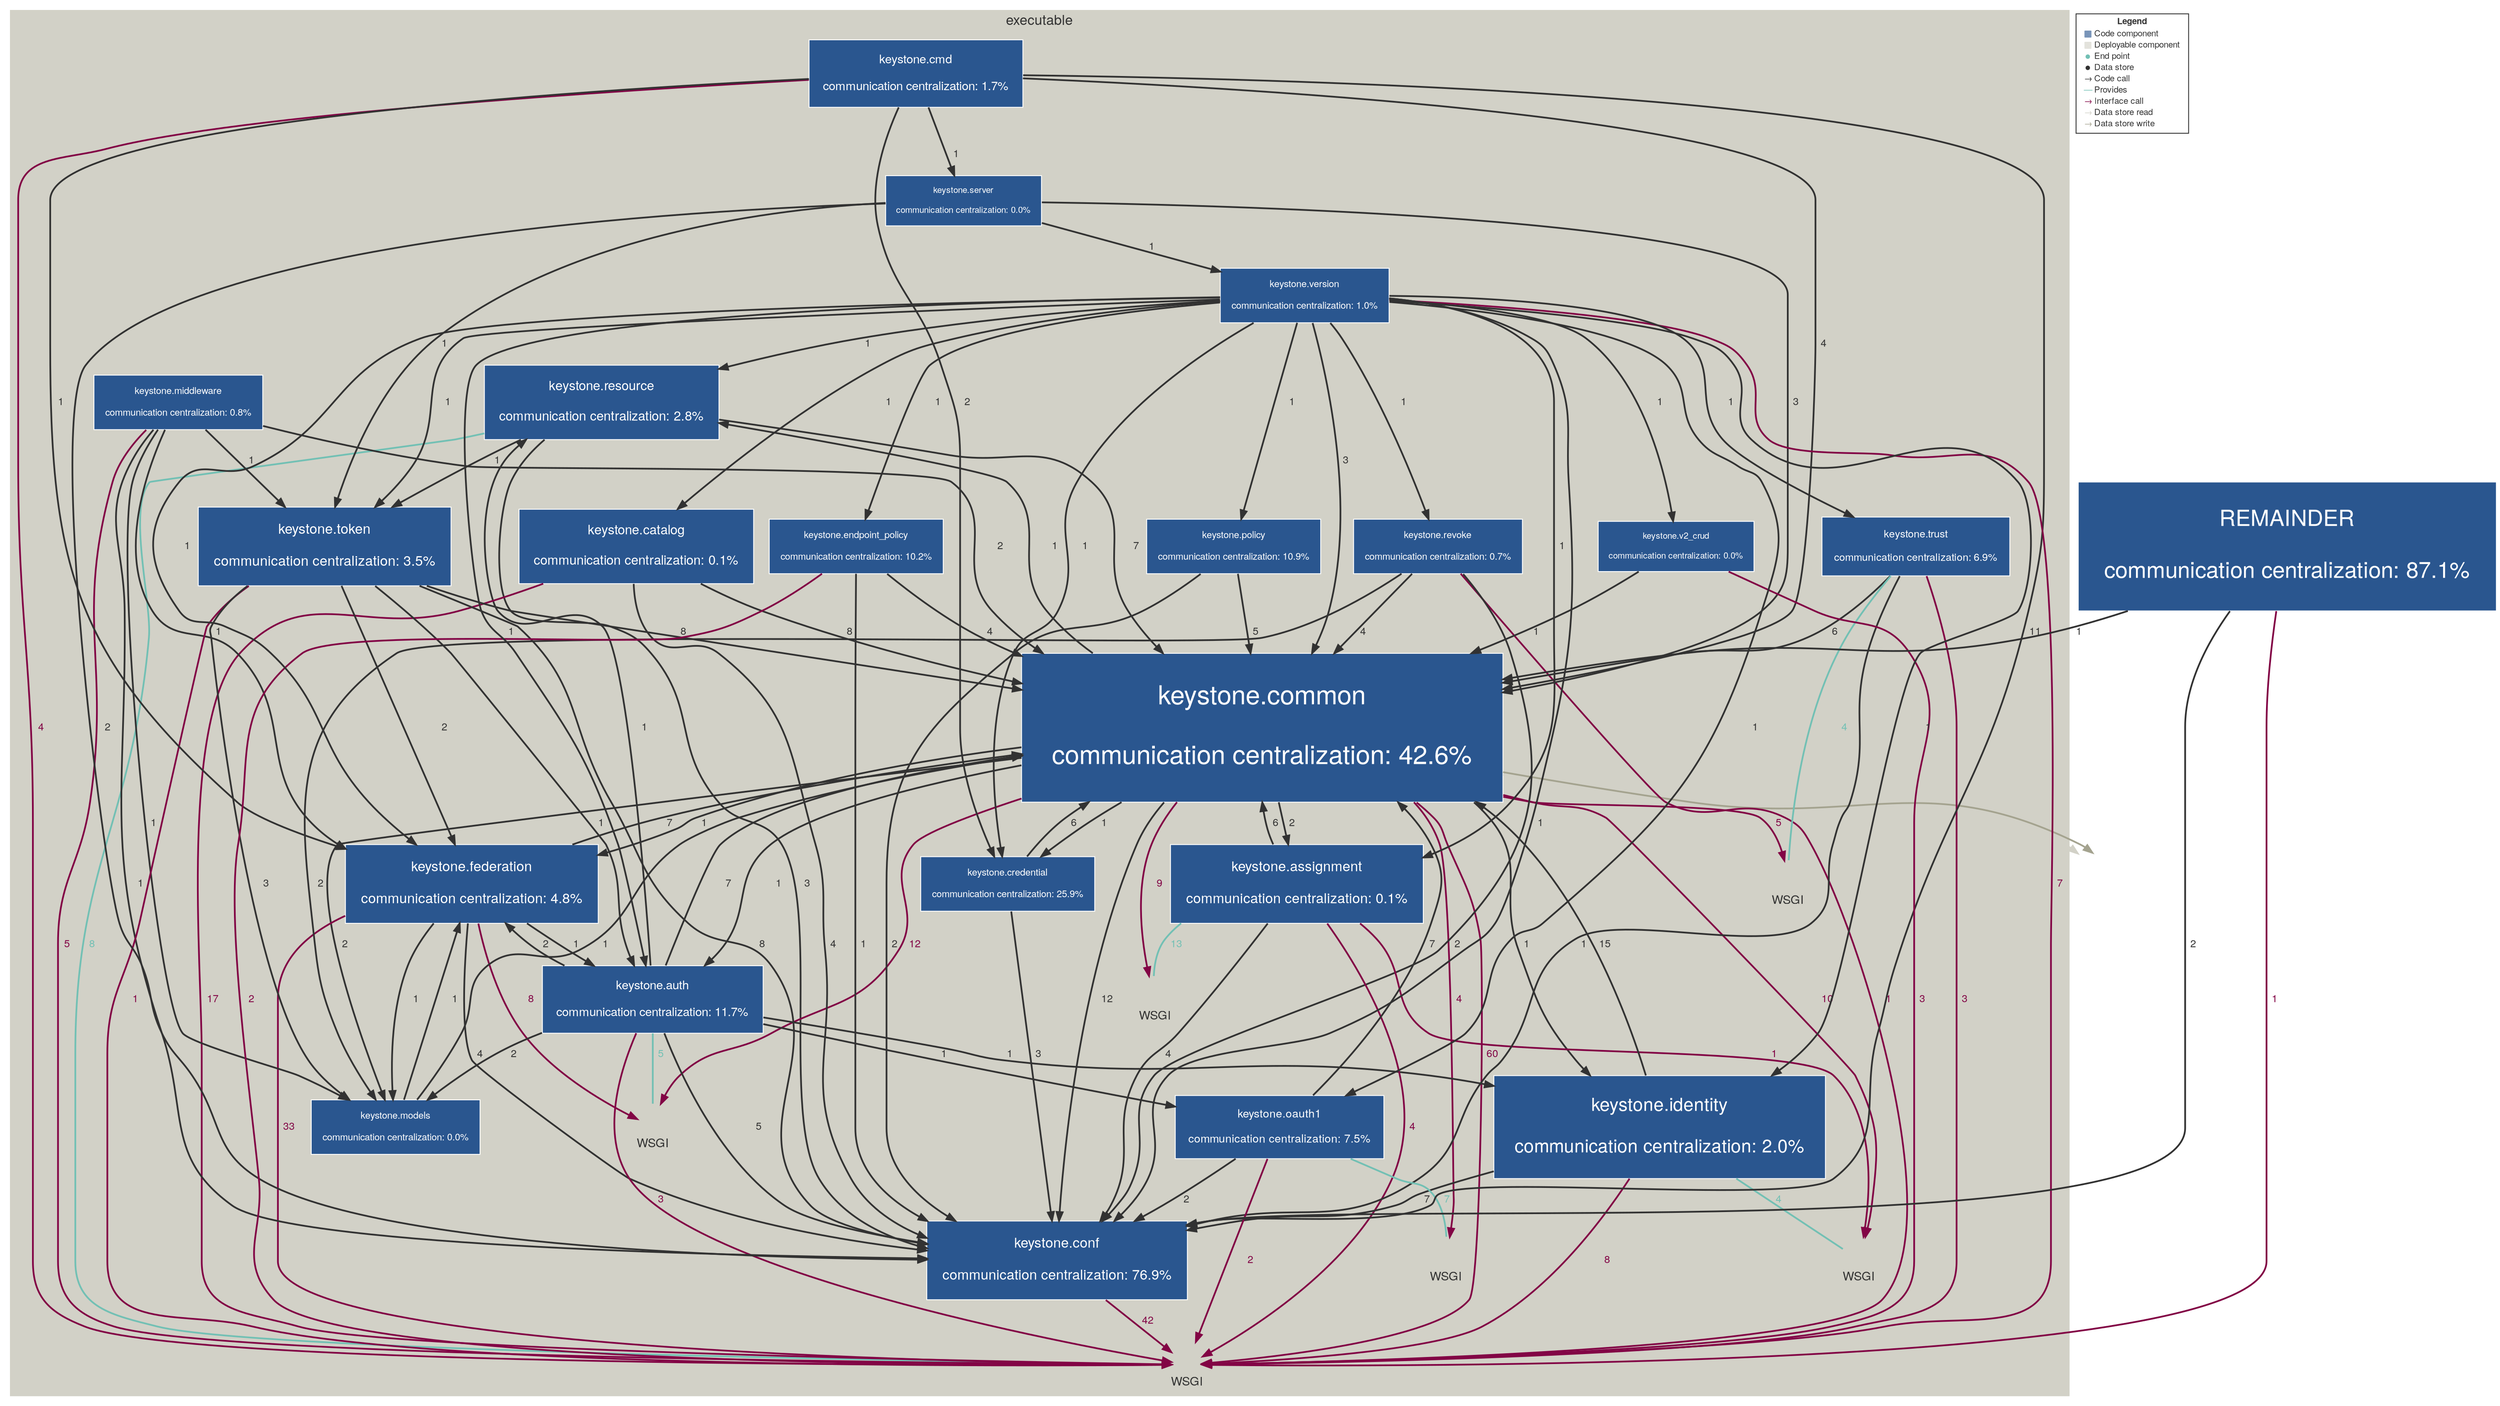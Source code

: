 digraph "Graph" {
compound=true
rankdir=TD
subgraph "cluster-keystone" {
style="filled"
color="#D2D1C7"
fontname="Helvetica Neue"
fontsize="16"
fontcolor="#323232"
label="executable"
"keystone.resource@keystone" [ shape="box" style="filled" fillcolor="#2A568F" penwidth="1" color="#FFFFFF" fontname="Helvetica Neue" fontcolor="#FFFFFF" fontsize="15" margin="0.24" label="keystone.resource

communication centralization: 2.8%" ]
"INTERFACE-WSGI@keystone.resource@keystone" [ shape="box" penwidth="0" fontname="Helvetica Neue" fontcolor="#323232" fontsize="14" image="icon-endpoint.png" width="0.500" height="0.750" fixedsize="true" labelloc="b" label="WSGI" ]
"keystone.common@keystone" [ shape="box" style="filled" fillcolor="#2A568F" penwidth="1" color="#FFFFFF" fontname="Helvetica Neue" fontcolor="#FFFFFF" fontsize="30" margin="0.48" label="keystone.common

communication centralization: 42.6%" ]
"keystone.federation@keystone" [ shape="box" style="filled" fillcolor="#2A568F" penwidth="1" color="#FFFFFF" fontname="Helvetica Neue" fontcolor="#FFFFFF" fontsize="16" margin="0.256" label="keystone.federation

communication centralization: 4.8%" ]
"keystone.models@keystone" [ shape="box" style="filled" fillcolor="#2A568F" penwidth="1" color="#FFFFFF" fontname="Helvetica Neue" fontcolor="#FFFFFF" fontsize="11" margin="0.176" label="keystone.models

communication centralization: 0.0%" ]
"keystone.revoke@keystone" [ shape="box" style="filled" fillcolor="#2A568F" penwidth="1" color="#FFFFFF" fontname="Helvetica Neue" fontcolor="#FFFFFF" fontsize="11" margin="0.176" label="keystone.revoke

communication centralization: 0.7%" ]
"keystone.auth@keystone" [ shape="box" style="filled" fillcolor="#2A568F" penwidth="1" color="#FFFFFF" fontname="Helvetica Neue" fontcolor="#FFFFFF" fontsize="14" margin="0.224" label="keystone.auth

communication centralization: 11.7%" ]
"INTERFACE-WSGI@keystone.auth@keystone" [ shape="box" penwidth="0" fontname="Helvetica Neue" fontcolor="#323232" fontsize="14" image="icon-endpoint.png" width="0.500" height="0.750" fixedsize="true" labelloc="b" label="WSGI" ]
"keystone.catalog@keystone" [ shape="box" style="filled" fillcolor="#2A568F" penwidth="1" color="#FFFFFF" fontname="Helvetica Neue" fontcolor="#FFFFFF" fontsize="15" margin="0.24" label="keystone.catalog

communication centralization: 0.1%" ]
"keystone.middleware@keystone" [ shape="box" style="filled" fillcolor="#2A568F" penwidth="1" color="#FFFFFF" fontname="Helvetica Neue" fontcolor="#FFFFFF" fontsize="11" margin="0.176" label="keystone.middleware

communication centralization: 0.8%" ]
"keystone.assignment@keystone" [ shape="box" style="filled" fillcolor="#2A568F" penwidth="1" color="#FFFFFF" fontname="Helvetica Neue" fontcolor="#FFFFFF" fontsize="16" margin="0.256" label="keystone.assignment

communication centralization: 0.1%" ]
"INTERFACE-WSGI@keystone.assignment@keystone" [ shape="box" penwidth="0" fontname="Helvetica Neue" fontcolor="#323232" fontsize="14" image="icon-endpoint.png" width="0.500" height="0.750" fixedsize="true" labelloc="b" label="WSGI" ]
"keystone.policy@keystone" [ shape="box" style="filled" fillcolor="#2A568F" penwidth="1" color="#FFFFFF" fontname="Helvetica Neue" fontcolor="#FFFFFF" fontsize="11" margin="0.176" label="keystone.policy

communication centralization: 10.9%" ]
"keystone.token@keystone" [ shape="box" style="filled" fillcolor="#2A568F" penwidth="1" color="#FFFFFF" fontname="Helvetica Neue" fontcolor="#FFFFFF" fontsize="16" margin="0.256" label="keystone.token

communication centralization: 3.5%" ]
"keystone.identity@keystone" [ shape="box" style="filled" fillcolor="#2A568F" penwidth="1" color="#FFFFFF" fontname="Helvetica Neue" fontcolor="#FFFFFF" fontsize="21" margin="0.336" label="keystone.identity

communication centralization: 2.0%" ]
"INTERFACE-WSGI@keystone.identity@keystone" [ shape="box" penwidth="0" fontname="Helvetica Neue" fontcolor="#323232" fontsize="14" image="icon-endpoint.png" width="0.500" height="0.750" fixedsize="true" labelloc="b" label="WSGI" ]
"keystone.trust@keystone" [ shape="box" style="filled" fillcolor="#2A568F" penwidth="1" color="#FFFFFF" fontname="Helvetica Neue" fontcolor="#FFFFFF" fontsize="12" margin="0.192" label="keystone.trust

communication centralization: 6.9%" ]
"INTERFACE-WSGI@keystone.trust@keystone" [ shape="box" penwidth="0" fontname="Helvetica Neue" fontcolor="#323232" fontsize="14" image="icon-endpoint.png" width="0.500" height="0.750" fixedsize="true" labelloc="b" label="WSGI" ]
"keystone.oauth1@keystone" [ shape="box" style="filled" fillcolor="#2A568F" penwidth="1" color="#FFFFFF" fontname="Helvetica Neue" fontcolor="#FFFFFF" fontsize="13" margin="0.20800000000000002" label="keystone.oauth1

communication centralization: 7.5%" ]
"INTERFACE-WSGI@keystone.oauth1@keystone" [ shape="box" penwidth="0" fontname="Helvetica Neue" fontcolor="#323232" fontsize="14" image="icon-endpoint.png" width="0.500" height="0.750" fixedsize="true" labelloc="b" label="WSGI" ]
"keystone.cmd@keystone" [ shape="box" style="filled" fillcolor="#2A568F" penwidth="1" color="#FFFFFF" fontname="Helvetica Neue" fontcolor="#FFFFFF" fontsize="14" margin="0.224" label="keystone.cmd

communication centralization: 1.7%" ]
"keystone.server@keystone" [ shape="box" style="filled" fillcolor="#2A568F" penwidth="1" color="#FFFFFF" fontname="Helvetica Neue" fontcolor="#FFFFFF" fontsize="10" margin="0.16" label="keystone.server

communication centralization: 0.0%" ]
"keystone.endpoint_policy@keystone" [ shape="box" style="filled" fillcolor="#2A568F" penwidth="1" color="#FFFFFF" fontname="Helvetica Neue" fontcolor="#FFFFFF" fontsize="11" margin="0.176" label="keystone.endpoint_policy

communication centralization: 10.2%" ]
"keystone.v2_crud@keystone" [ shape="box" style="filled" fillcolor="#2A568F" penwidth="1" color="#FFFFFF" fontname="Helvetica Neue" fontcolor="#FFFFFF" fontsize="10" margin="0.16" label="keystone.v2_crud

communication centralization: 0.0%" ]
"keystone.conf@keystone" [ shape="box" style="filled" fillcolor="#2A568F" penwidth="1" color="#FFFFFF" fontname="Helvetica Neue" fontcolor="#FFFFFF" fontsize="16" margin="0.256" label="keystone.conf

communication centralization: 76.9%" ]
"keystone.version@keystone" [ shape="box" style="filled" fillcolor="#2A568F" penwidth="1" color="#FFFFFF" fontname="Helvetica Neue" fontcolor="#FFFFFF" fontsize="11" margin="0.176" label="keystone.version

communication centralization: 1.0%" ]
"keystone.credential@keystone" [ shape="box" style="filled" fillcolor="#2A568F" penwidth="1" color="#FFFFFF" fontname="Helvetica Neue" fontcolor="#FFFFFF" fontsize="11" margin="0.176" label="keystone.credential

communication centralization: 25.9%" ]
}
"REMAINDER@NOT_DEPLOYED" [ shape="box" style="filled" fillcolor="#2A568F" penwidth="1" color="#FFFFFF" fontname="Helvetica Neue" fontcolor="#FFFFFF" fontsize="26" margin="0.41600000000000004" label="REMAINDER

communication centralization: 87.1%" ]
"15cd1788-1231-4e6e-9c41-bbcd42a2f4ff@NOT_DEPLOYED" [ shape="box" penwidth="0" fontname="Helvetica Neue" fontcolor="#323232" fontsize="16" image="icon-datastore.png" width="1.000" height="1.000" fixedsize="true" label="" ]
"keystone.resource@keystone" -> "keystone.common@keystone" [ penwidth="2" color="#323232" fontcolor="#323232" fontname="Helvetica Neue" fontsize="12" label="  7" ]
"keystone.resource@keystone" -> "keystone.token@keystone" [ penwidth="2" color="#323232" fontcolor="#323232" fontname="Helvetica Neue" fontsize="12" label="  1" ]
"keystone.resource@keystone" -> "keystone.conf@keystone" [ penwidth="2" color="#323232" fontcolor="#323232" fontname="Helvetica Neue" fontsize="12" label="  3" ]
"keystone.resource@keystone" -> "INTERFACE-WSGI@keystone.resource@keystone" [ penwidth="2" color="#72C0B4" fontcolor="#72C0B4" fontname="Helvetica Neue" fontsize="12" arrowhead="none" label="  8" ]
"keystone.common@keystone" -> "keystone.resource@keystone" [ penwidth="2" color="#323232" fontcolor="#323232" fontname="Helvetica Neue" fontsize="12" label="  1" ]
"keystone.common@keystone" -> "INTERFACE-WSGI@keystone.resource@keystone" [ penwidth="2" color="#820445" fontcolor="#820445" fontname="Helvetica Neue" fontsize="12" label="  60" ]
"keystone.common@keystone" -> "keystone.federation@keystone" [ penwidth="2" color="#323232" fontcolor="#323232" fontname="Helvetica Neue" fontsize="12" label="  1" ]
"keystone.common@keystone" -> "keystone.models@keystone" [ penwidth="2" color="#323232" fontcolor="#323232" fontname="Helvetica Neue" fontsize="12" label="  2" ]
"keystone.common@keystone" -> "keystone.auth@keystone" [ penwidth="2" color="#323232" fontcolor="#323232" fontname="Helvetica Neue" fontsize="12" label="  1" ]
"keystone.common@keystone" -> "INTERFACE-WSGI@keystone.auth@keystone" [ penwidth="2" color="#820445" fontcolor="#820445" fontname="Helvetica Neue" fontsize="12" label="  12" ]
"keystone.common@keystone" -> "keystone.assignment@keystone" [ penwidth="2" color="#323232" fontcolor="#323232" fontname="Helvetica Neue" fontsize="12" label="  2" ]
"keystone.common@keystone" -> "INTERFACE-WSGI@keystone.assignment@keystone" [ penwidth="2" color="#820445" fontcolor="#820445" fontname="Helvetica Neue" fontsize="12" label="  9" ]
"keystone.common@keystone" -> "keystone.identity@keystone" [ penwidth="2" color="#323232" fontcolor="#323232" fontname="Helvetica Neue" fontsize="12" label="  1" ]
"keystone.common@keystone" -> "INTERFACE-WSGI@keystone.identity@keystone" [ penwidth="2" color="#820445" fontcolor="#820445" fontname="Helvetica Neue" fontsize="12" label="  10" ]
"keystone.common@keystone" -> "INTERFACE-WSGI@keystone.trust@keystone" [ penwidth="2" color="#820445" fontcolor="#820445" fontname="Helvetica Neue" fontsize="12" label="  5" ]
"keystone.common@keystone" -> "INTERFACE-WSGI@keystone.oauth1@keystone" [ penwidth="2" color="#820445" fontcolor="#820445" fontname="Helvetica Neue" fontsize="12" label="  4" ]
"keystone.common@keystone" -> "keystone.conf@keystone" [ penwidth="2" color="#323232" fontcolor="#323232" fontname="Helvetica Neue" fontsize="12" label="  12" ]
"keystone.common@keystone" -> "keystone.credential@keystone" [ penwidth="2" color="#323232" fontcolor="#323232" fontname="Helvetica Neue" fontsize="12" label="  1" ]
"keystone.common@keystone" -> "15cd1788-1231-4e6e-9c41-bbcd42a2f4ff@NOT_DEPLOYED" [ penwidth="2" color="#D2D1C7" fontcolor="#D2D1C7" fontname="Helvetica Neue" fontsize="12" label="" ]
"keystone.common@keystone" -> "15cd1788-1231-4e6e-9c41-bbcd42a2f4ff@NOT_DEPLOYED" [ penwidth="2" color="#A4A38F" fontcolor="#A4A38F" fontname="Helvetica Neue" fontsize="12" label="" ]
"keystone.federation@keystone" -> "INTERFACE-WSGI@keystone.resource@keystone" [ penwidth="2" color="#820445" fontcolor="#820445" fontname="Helvetica Neue" fontsize="12" label="  33" ]
"keystone.federation@keystone" -> "keystone.common@keystone" [ penwidth="2" color="#323232" fontcolor="#323232" fontname="Helvetica Neue" fontsize="12" label="  7" ]
"keystone.federation@keystone" -> "keystone.models@keystone" [ penwidth="2" color="#323232" fontcolor="#323232" fontname="Helvetica Neue" fontsize="12" label="  1" ]
"keystone.federation@keystone" -> "keystone.auth@keystone" [ penwidth="2" color="#323232" fontcolor="#323232" fontname="Helvetica Neue" fontsize="12" label="  1" ]
"keystone.federation@keystone" -> "INTERFACE-WSGI@keystone.auth@keystone" [ penwidth="2" color="#820445" fontcolor="#820445" fontname="Helvetica Neue" fontsize="12" label="  8" ]
"keystone.federation@keystone" -> "keystone.conf@keystone" [ penwidth="2" color="#323232" fontcolor="#323232" fontname="Helvetica Neue" fontsize="12" label="  4" ]
"keystone.models@keystone" -> "keystone.common@keystone" [ penwidth="2" color="#323232" fontcolor="#323232" fontname="Helvetica Neue" fontsize="12" label="  1" ]
"keystone.models@keystone" -> "keystone.federation@keystone" [ penwidth="2" color="#323232" fontcolor="#323232" fontname="Helvetica Neue" fontsize="12" label="  1" ]
"keystone.revoke@keystone" -> "INTERFACE-WSGI@keystone.resource@keystone" [ penwidth="2" color="#820445" fontcolor="#820445" fontname="Helvetica Neue" fontsize="12" label="  1" ]
"keystone.revoke@keystone" -> "keystone.common@keystone" [ penwidth="2" color="#323232" fontcolor="#323232" fontname="Helvetica Neue" fontsize="12" label="  4" ]
"keystone.revoke@keystone" -> "keystone.models@keystone" [ penwidth="2" color="#323232" fontcolor="#323232" fontname="Helvetica Neue" fontsize="12" label="  2" ]
"keystone.revoke@keystone" -> "keystone.conf@keystone" [ penwidth="2" color="#323232" fontcolor="#323232" fontname="Helvetica Neue" fontsize="12" label="  2" ]
"keystone.auth@keystone" -> "keystone.resource@keystone" [ penwidth="2" color="#323232" fontcolor="#323232" fontname="Helvetica Neue" fontsize="12" label="  1" ]
"keystone.auth@keystone" -> "INTERFACE-WSGI@keystone.resource@keystone" [ penwidth="2" color="#820445" fontcolor="#820445" fontname="Helvetica Neue" fontsize="12" label="  3" ]
"keystone.auth@keystone" -> "keystone.common@keystone" [ penwidth="2" color="#323232" fontcolor="#323232" fontname="Helvetica Neue" fontsize="12" label="  7" ]
"keystone.auth@keystone" -> "keystone.federation@keystone" [ penwidth="2" color="#323232" fontcolor="#323232" fontname="Helvetica Neue" fontsize="12" label="  2" ]
"keystone.auth@keystone" -> "keystone.models@keystone" [ penwidth="2" color="#323232" fontcolor="#323232" fontname="Helvetica Neue" fontsize="12" label="  2" ]
"keystone.auth@keystone" -> "keystone.identity@keystone" [ penwidth="2" color="#323232" fontcolor="#323232" fontname="Helvetica Neue" fontsize="12" label="  1" ]
"keystone.auth@keystone" -> "keystone.oauth1@keystone" [ penwidth="2" color="#323232" fontcolor="#323232" fontname="Helvetica Neue" fontsize="12" label="  1" ]
"keystone.auth@keystone" -> "keystone.conf@keystone" [ penwidth="2" color="#323232" fontcolor="#323232" fontname="Helvetica Neue" fontsize="12" label="  5" ]
"keystone.auth@keystone" -> "INTERFACE-WSGI@keystone.auth@keystone" [ penwidth="2" color="#72C0B4" fontcolor="#72C0B4" fontname="Helvetica Neue" fontsize="12" arrowhead="none" label="  5" ]
"keystone.catalog@keystone" -> "INTERFACE-WSGI@keystone.resource@keystone" [ penwidth="2" color="#820445" fontcolor="#820445" fontname="Helvetica Neue" fontsize="12" label="  17" ]
"keystone.catalog@keystone" -> "keystone.common@keystone" [ penwidth="2" color="#323232" fontcolor="#323232" fontname="Helvetica Neue" fontsize="12" label="  8" ]
"keystone.catalog@keystone" -> "keystone.conf@keystone" [ penwidth="2" color="#323232" fontcolor="#323232" fontname="Helvetica Neue" fontsize="12" label="  4" ]
"keystone.middleware@keystone" -> "INTERFACE-WSGI@keystone.resource@keystone" [ penwidth="2" color="#820445" fontcolor="#820445" fontname="Helvetica Neue" fontsize="12" label="  5" ]
"keystone.middleware@keystone" -> "keystone.common@keystone" [ penwidth="2" color="#323232" fontcolor="#323232" fontname="Helvetica Neue" fontsize="12" label="  2" ]
"keystone.middleware@keystone" -> "keystone.federation@keystone" [ penwidth="2" color="#323232" fontcolor="#323232" fontname="Helvetica Neue" fontsize="12" label="  1" ]
"keystone.middleware@keystone" -> "keystone.models@keystone" [ penwidth="2" color="#323232" fontcolor="#323232" fontname="Helvetica Neue" fontsize="12" label="  1" ]
"keystone.middleware@keystone" -> "keystone.token@keystone" [ penwidth="2" color="#323232" fontcolor="#323232" fontname="Helvetica Neue" fontsize="12" label="  1" ]
"keystone.middleware@keystone" -> "keystone.conf@keystone" [ penwidth="2" color="#323232" fontcolor="#323232" fontname="Helvetica Neue" fontsize="12" label="  1" ]
"keystone.assignment@keystone" -> "INTERFACE-WSGI@keystone.resource@keystone" [ penwidth="2" color="#820445" fontcolor="#820445" fontname="Helvetica Neue" fontsize="12" label="  4" ]
"keystone.assignment@keystone" -> "keystone.common@keystone" [ penwidth="2" color="#323232" fontcolor="#323232" fontname="Helvetica Neue" fontsize="12" label="  6" ]
"keystone.assignment@keystone" -> "INTERFACE-WSGI@keystone.identity@keystone" [ penwidth="2" color="#820445" fontcolor="#820445" fontname="Helvetica Neue" fontsize="12" label="  1" ]
"keystone.assignment@keystone" -> "keystone.conf@keystone" [ penwidth="2" color="#323232" fontcolor="#323232" fontname="Helvetica Neue" fontsize="12" label="  4" ]
"keystone.assignment@keystone" -> "INTERFACE-WSGI@keystone.assignment@keystone" [ penwidth="2" color="#72C0B4" fontcolor="#72C0B4" fontname="Helvetica Neue" fontsize="12" arrowhead="none" label="  13" ]
"keystone.policy@keystone" -> "keystone.common@keystone" [ penwidth="2" color="#323232" fontcolor="#323232" fontname="Helvetica Neue" fontsize="12" label="  5" ]
"keystone.policy@keystone" -> "keystone.conf@keystone" [ penwidth="2" color="#323232" fontcolor="#323232" fontname="Helvetica Neue" fontsize="12" label="  2" ]
"keystone.token@keystone" -> "INTERFACE-WSGI@keystone.resource@keystone" [ penwidth="2" color="#820445" fontcolor="#820445" fontname="Helvetica Neue" fontsize="12" label="  1" ]
"keystone.token@keystone" -> "keystone.common@keystone" [ penwidth="2" color="#323232" fontcolor="#323232" fontname="Helvetica Neue" fontsize="12" label="  8" ]
"keystone.token@keystone" -> "keystone.federation@keystone" [ penwidth="2" color="#323232" fontcolor="#323232" fontname="Helvetica Neue" fontsize="12" label="  2" ]
"keystone.token@keystone" -> "keystone.models@keystone" [ penwidth="2" color="#323232" fontcolor="#323232" fontname="Helvetica Neue" fontsize="12" label="  3" ]
"keystone.token@keystone" -> "keystone.auth@keystone" [ penwidth="2" color="#323232" fontcolor="#323232" fontname="Helvetica Neue" fontsize="12" label="  1" ]
"keystone.token@keystone" -> "keystone.conf@keystone" [ penwidth="2" color="#323232" fontcolor="#323232" fontname="Helvetica Neue" fontsize="12" label="  8" ]
"keystone.identity@keystone" -> "INTERFACE-WSGI@keystone.resource@keystone" [ penwidth="2" color="#820445" fontcolor="#820445" fontname="Helvetica Neue" fontsize="12" label="  8" ]
"keystone.identity@keystone" -> "keystone.common@keystone" [ penwidth="2" color="#323232" fontcolor="#323232" fontname="Helvetica Neue" fontsize="12" label="  15" ]
"keystone.identity@keystone" -> "keystone.conf@keystone" [ penwidth="2" color="#323232" fontcolor="#323232" fontname="Helvetica Neue" fontsize="12" label="  7" ]
"keystone.identity@keystone" -> "INTERFACE-WSGI@keystone.identity@keystone" [ penwidth="2" color="#72C0B4" fontcolor="#72C0B4" fontname="Helvetica Neue" fontsize="12" arrowhead="none" label="  4" ]
"keystone.trust@keystone" -> "INTERFACE-WSGI@keystone.resource@keystone" [ penwidth="2" color="#820445" fontcolor="#820445" fontname="Helvetica Neue" fontsize="12" label="  3" ]
"keystone.trust@keystone" -> "keystone.common@keystone" [ penwidth="2" color="#323232" fontcolor="#323232" fontname="Helvetica Neue" fontsize="12" label="  6" ]
"keystone.trust@keystone" -> "keystone.conf@keystone" [ penwidth="2" color="#323232" fontcolor="#323232" fontname="Helvetica Neue" fontsize="12" label="  1" ]
"keystone.trust@keystone" -> "INTERFACE-WSGI@keystone.trust@keystone" [ penwidth="2" color="#72C0B4" fontcolor="#72C0B4" fontname="Helvetica Neue" fontsize="12" arrowhead="none" label="  4" ]
"keystone.oauth1@keystone" -> "INTERFACE-WSGI@keystone.resource@keystone" [ penwidth="2" color="#820445" fontcolor="#820445" fontname="Helvetica Neue" fontsize="12" label="  2" ]
"keystone.oauth1@keystone" -> "keystone.common@keystone" [ penwidth="2" color="#323232" fontcolor="#323232" fontname="Helvetica Neue" fontsize="12" label="  7" ]
"keystone.oauth1@keystone" -> "keystone.conf@keystone" [ penwidth="2" color="#323232" fontcolor="#323232" fontname="Helvetica Neue" fontsize="12" label="  2" ]
"keystone.oauth1@keystone" -> "INTERFACE-WSGI@keystone.oauth1@keystone" [ penwidth="2" color="#72C0B4" fontcolor="#72C0B4" fontname="Helvetica Neue" fontsize="12" arrowhead="none" label="  7" ]
"keystone.cmd@keystone" -> "INTERFACE-WSGI@keystone.resource@keystone" [ penwidth="2" color="#820445" fontcolor="#820445" fontname="Helvetica Neue" fontsize="12" label="  4" ]
"keystone.cmd@keystone" -> "keystone.common@keystone" [ penwidth="2" color="#323232" fontcolor="#323232" fontname="Helvetica Neue" fontsize="12" label="  4" ]
"keystone.cmd@keystone" -> "keystone.federation@keystone" [ penwidth="2" color="#323232" fontcolor="#323232" fontname="Helvetica Neue" fontsize="12" label="  1" ]
"keystone.cmd@keystone" -> "keystone.server@keystone" [ penwidth="2" color="#323232" fontcolor="#323232" fontname="Helvetica Neue" fontsize="12" label="  1" ]
"keystone.cmd@keystone" -> "keystone.conf@keystone" [ penwidth="2" color="#323232" fontcolor="#323232" fontname="Helvetica Neue" fontsize="12" label="  11" ]
"keystone.cmd@keystone" -> "keystone.credential@keystone" [ penwidth="2" color="#323232" fontcolor="#323232" fontname="Helvetica Neue" fontsize="12" label="  2" ]
"keystone.server@keystone" -> "keystone.common@keystone" [ penwidth="2" color="#323232" fontcolor="#323232" fontname="Helvetica Neue" fontsize="12" label="  3" ]
"keystone.server@keystone" -> "keystone.token@keystone" [ penwidth="2" color="#323232" fontcolor="#323232" fontname="Helvetica Neue" fontsize="12" label="  1" ]
"keystone.server@keystone" -> "keystone.conf@keystone" [ penwidth="2" color="#323232" fontcolor="#323232" fontname="Helvetica Neue" fontsize="12" label="  2" ]
"keystone.server@keystone" -> "keystone.version@keystone" [ penwidth="2" color="#323232" fontcolor="#323232" fontname="Helvetica Neue" fontsize="12" label="  1" ]
"keystone.endpoint_policy@keystone" -> "INTERFACE-WSGI@keystone.resource@keystone" [ penwidth="2" color="#820445" fontcolor="#820445" fontname="Helvetica Neue" fontsize="12" label="  2" ]
"keystone.endpoint_policy@keystone" -> "keystone.common@keystone" [ penwidth="2" color="#323232" fontcolor="#323232" fontname="Helvetica Neue" fontsize="12" label="  4" ]
"keystone.endpoint_policy@keystone" -> "keystone.conf@keystone" [ penwidth="2" color="#323232" fontcolor="#323232" fontname="Helvetica Neue" fontsize="12" label="  1" ]
"keystone.v2_crud@keystone" -> "INTERFACE-WSGI@keystone.resource@keystone" [ penwidth="2" color="#820445" fontcolor="#820445" fontname="Helvetica Neue" fontsize="12" label="  3" ]
"keystone.v2_crud@keystone" -> "keystone.common@keystone" [ penwidth="2" color="#323232" fontcolor="#323232" fontname="Helvetica Neue" fontsize="12" label="  1" ]
"keystone.conf@keystone" -> "INTERFACE-WSGI@keystone.resource@keystone" [ penwidth="2" color="#820445" fontcolor="#820445" fontname="Helvetica Neue" fontsize="12" label="  42" ]
"keystone.version@keystone" -> "keystone.resource@keystone" [ penwidth="2" color="#323232" fontcolor="#323232" fontname="Helvetica Neue" fontsize="12" label="  1" ]
"keystone.version@keystone" -> "INTERFACE-WSGI@keystone.resource@keystone" [ penwidth="2" color="#820445" fontcolor="#820445" fontname="Helvetica Neue" fontsize="12" label="  7" ]
"keystone.version@keystone" -> "keystone.common@keystone" [ penwidth="2" color="#323232" fontcolor="#323232" fontname="Helvetica Neue" fontsize="12" label="  3" ]
"keystone.version@keystone" -> "keystone.federation@keystone" [ penwidth="2" color="#323232" fontcolor="#323232" fontname="Helvetica Neue" fontsize="12" label="  1" ]
"keystone.version@keystone" -> "keystone.revoke@keystone" [ penwidth="2" color="#323232" fontcolor="#323232" fontname="Helvetica Neue" fontsize="12" label="  1" ]
"keystone.version@keystone" -> "keystone.auth@keystone" [ penwidth="2" color="#323232" fontcolor="#323232" fontname="Helvetica Neue" fontsize="12" label="  1" ]
"keystone.version@keystone" -> "keystone.catalog@keystone" [ penwidth="2" color="#323232" fontcolor="#323232" fontname="Helvetica Neue" fontsize="12" label="  1" ]
"keystone.version@keystone" -> "keystone.assignment@keystone" [ penwidth="2" color="#323232" fontcolor="#323232" fontname="Helvetica Neue" fontsize="12" label="  1" ]
"keystone.version@keystone" -> "keystone.policy@keystone" [ penwidth="2" color="#323232" fontcolor="#323232" fontname="Helvetica Neue" fontsize="12" label="  1" ]
"keystone.version@keystone" -> "keystone.token@keystone" [ penwidth="2" color="#323232" fontcolor="#323232" fontname="Helvetica Neue" fontsize="12" label="  1" ]
"keystone.version@keystone" -> "keystone.identity@keystone" [ penwidth="2" color="#323232" fontcolor="#323232" fontname="Helvetica Neue" fontsize="12" label="  1" ]
"keystone.version@keystone" -> "keystone.trust@keystone" [ penwidth="2" color="#323232" fontcolor="#323232" fontname="Helvetica Neue" fontsize="12" label="  1" ]
"keystone.version@keystone" -> "keystone.oauth1@keystone" [ penwidth="2" color="#323232" fontcolor="#323232" fontname="Helvetica Neue" fontsize="12" label="  1" ]
"keystone.version@keystone" -> "keystone.endpoint_policy@keystone" [ penwidth="2" color="#323232" fontcolor="#323232" fontname="Helvetica Neue" fontsize="12" label="  1" ]
"keystone.version@keystone" -> "keystone.v2_crud@keystone" [ penwidth="2" color="#323232" fontcolor="#323232" fontname="Helvetica Neue" fontsize="12" label="  1" ]
"keystone.version@keystone" -> "keystone.conf@keystone" [ penwidth="2" color="#323232" fontcolor="#323232" fontname="Helvetica Neue" fontsize="12" label="  1" ]
"keystone.version@keystone" -> "keystone.credential@keystone" [ penwidth="2" color="#323232" fontcolor="#323232" fontname="Helvetica Neue" fontsize="12" label="  1" ]
"keystone.credential@keystone" -> "keystone.common@keystone" [ penwidth="2" color="#323232" fontcolor="#323232" fontname="Helvetica Neue" fontsize="12" label="  6" ]
"keystone.credential@keystone" -> "keystone.conf@keystone" [ penwidth="2" color="#323232" fontcolor="#323232" fontname="Helvetica Neue" fontsize="12" label="  3" ]
"REMAINDER@NOT_DEPLOYED" -> "INTERFACE-WSGI@keystone.resource@keystone" [ penwidth="2" color="#820445" fontcolor="#820445" fontname="Helvetica Neue" fontsize="12" label="  1" ]
"REMAINDER@NOT_DEPLOYED" -> "keystone.common@keystone" [ penwidth="2" color="#323232" fontcolor="#323232" fontname="Helvetica Neue" fontsize="12" label="  1" ]
"REMAINDER@NOT_DEPLOYED" -> "keystone.conf@keystone" [ penwidth="2" color="#323232" fontcolor="#323232" fontname="Helvetica Neue" fontsize="12" label="  2" ]
"LEGEND" [ shape="box" style="filled" fillcolor="#FFFFFF" penwidth="1" color="#323232" fontname="Helvetica Neue" fontcolor="#323232" fontsize="10" label=<<TABLE BORDER="0" CELLPADDING="1" CELLSPACING="0">
<TR><TD COLSPAN="2"><B>Legend</B></TD></TR>
<TR><TD><FONT COLOR="#2A568F">&#9638;</FONT></TD><TD ALIGN="left">Code component</TD></TR>
<TR><TD><FONT COLOR="#D2D1C7">&#9638;</FONT></TD><TD ALIGN="left">Deployable component</TD></TR>
<TR><TD><FONT COLOR="#72C0B4">&#9679;</FONT></TD><TD ALIGN="left">End point</TD></TR>
<TR><TD><FONT COLOR="#323232">&#9679;</FONT></TD><TD ALIGN="left">Data store</TD></TR>
<TR><TD><FONT COLOR="#323232">&rarr;</FONT></TD><TD ALIGN="left">Code call</TD></TR>
<TR><TD><FONT COLOR="#72C0B4">&#8212;</FONT></TD><TD ALIGN="left">Provides</TD></TR>
<TR><TD><FONT COLOR="#820445">&rarr;</FONT></TD><TD ALIGN="left">Interface call</TD></TR>
<TR><TD><FONT COLOR="#D2D1C7">&rarr;</FONT></TD><TD ALIGN="left">Data store read</TD></TR>
<TR><TD><FONT COLOR="#A4A38F">&rarr;</FONT></TD><TD ALIGN="left">Data store write</TD></TR>
</TABLE>
>  ]
}
